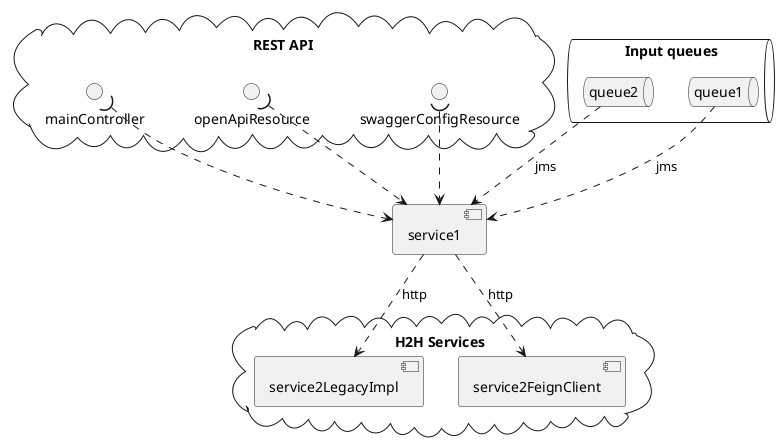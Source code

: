 @startuml
component "service1" as service1
cloud "REST API" {
	interface "mainController" as mainController
	interface "openApiResource" as openApiResource
	interface "swaggerConfigResource" as swaggerConfigResource
}
mainController )..> service1
openApiResource )..> service1
swaggerConfigResource )..> service1
queue "Input queues" {
	queue "queue2" as listenQueue2
	queue "queue1" as listenQueue1
}
listenQueue2 ..> service1: jms
listenQueue1 ..> service1: jms
cloud "H2H Services" {
	component "service2LegacyImpl" as service2LegacyImpl
	component "service2FeignClient" as service2FeignClient
}
service1 ..> service2LegacyImpl: http
service1 ..> service2FeignClient: http
@enduml
